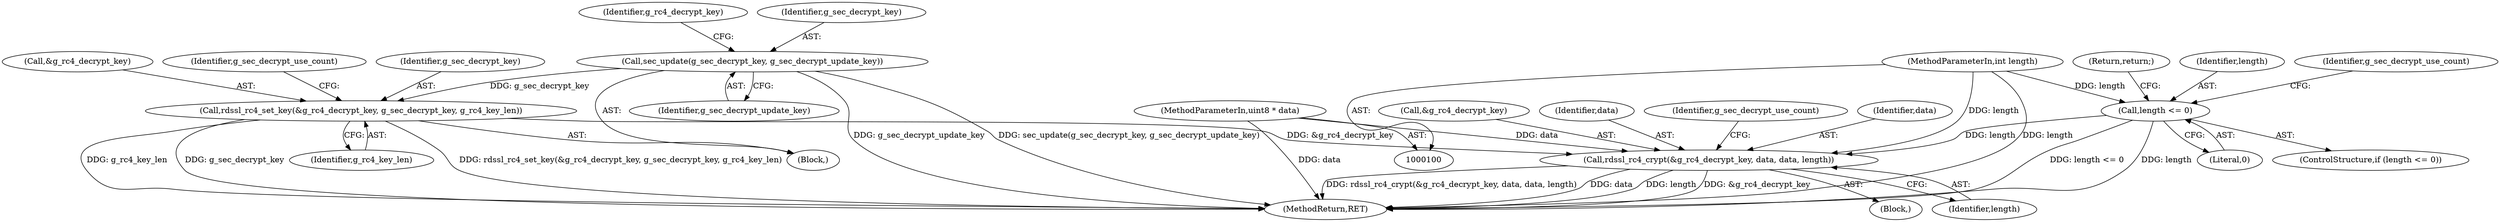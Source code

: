 digraph "0_rdesktop_4dca546d04321a610c1835010b5dad85163b65e1_15@API" {
"1000125" [label="(Call,rdssl_rc4_crypt(&g_rc4_decrypt_key, data, data, length))"];
"1000117" [label="(Call,rdssl_rc4_set_key(&g_rc4_decrypt_key, g_sec_decrypt_key, g_rc4_key_len))"];
"1000114" [label="(Call,sec_update(g_sec_decrypt_key, g_sec_decrypt_update_key))"];
"1000101" [label="(MethodParameterIn,uint8 * data)"];
"1000105" [label="(Call,length <= 0)"];
"1000102" [label="(MethodParameterIn,int length)"];
"1000108" [label="(Return,return;)"];
"1000116" [label="(Identifier,g_sec_decrypt_update_key)"];
"1000105" [label="(Call,length <= 0)"];
"1000114" [label="(Call,sec_update(g_sec_decrypt_key, g_sec_decrypt_update_key))"];
"1000126" [label="(Call,&g_rc4_decrypt_key)"];
"1000118" [label="(Call,&g_rc4_decrypt_key)"];
"1000129" [label="(Identifier,data)"];
"1000107" [label="(Literal,0)"];
"1000102" [label="(MethodParameterIn,int length)"];
"1000106" [label="(Identifier,length)"];
"1000125" [label="(Call,rdssl_rc4_crypt(&g_rc4_decrypt_key, data, data, length))"];
"1000119" [label="(Identifier,g_rc4_decrypt_key)"];
"1000130" [label="(Identifier,length)"];
"1000133" [label="(MethodReturn,RET)"];
"1000101" [label="(MethodParameterIn,uint8 * data)"];
"1000117" [label="(Call,rdssl_rc4_set_key(&g_rc4_decrypt_key, g_sec_decrypt_key, g_rc4_key_len))"];
"1000123" [label="(Identifier,g_sec_decrypt_use_count)"];
"1000104" [label="(ControlStructure,if (length <= 0))"];
"1000115" [label="(Identifier,g_sec_decrypt_key)"];
"1000103" [label="(Block,)"];
"1000111" [label="(Identifier,g_sec_decrypt_use_count)"];
"1000121" [label="(Identifier,g_rc4_key_len)"];
"1000132" [label="(Identifier,g_sec_decrypt_use_count)"];
"1000113" [label="(Block,)"];
"1000128" [label="(Identifier,data)"];
"1000120" [label="(Identifier,g_sec_decrypt_key)"];
"1000125" -> "1000103"  [label="AST: "];
"1000125" -> "1000130"  [label="CFG: "];
"1000126" -> "1000125"  [label="AST: "];
"1000128" -> "1000125"  [label="AST: "];
"1000129" -> "1000125"  [label="AST: "];
"1000130" -> "1000125"  [label="AST: "];
"1000132" -> "1000125"  [label="CFG: "];
"1000125" -> "1000133"  [label="DDG: rdssl_rc4_crypt(&g_rc4_decrypt_key, data, data, length)"];
"1000125" -> "1000133"  [label="DDG: data"];
"1000125" -> "1000133"  [label="DDG: length"];
"1000125" -> "1000133"  [label="DDG: &g_rc4_decrypt_key"];
"1000117" -> "1000125"  [label="DDG: &g_rc4_decrypt_key"];
"1000101" -> "1000125"  [label="DDG: data"];
"1000105" -> "1000125"  [label="DDG: length"];
"1000102" -> "1000125"  [label="DDG: length"];
"1000117" -> "1000113"  [label="AST: "];
"1000117" -> "1000121"  [label="CFG: "];
"1000118" -> "1000117"  [label="AST: "];
"1000120" -> "1000117"  [label="AST: "];
"1000121" -> "1000117"  [label="AST: "];
"1000123" -> "1000117"  [label="CFG: "];
"1000117" -> "1000133"  [label="DDG: rdssl_rc4_set_key(&g_rc4_decrypt_key, g_sec_decrypt_key, g_rc4_key_len)"];
"1000117" -> "1000133"  [label="DDG: g_rc4_key_len"];
"1000117" -> "1000133"  [label="DDG: g_sec_decrypt_key"];
"1000114" -> "1000117"  [label="DDG: g_sec_decrypt_key"];
"1000114" -> "1000113"  [label="AST: "];
"1000114" -> "1000116"  [label="CFG: "];
"1000115" -> "1000114"  [label="AST: "];
"1000116" -> "1000114"  [label="AST: "];
"1000119" -> "1000114"  [label="CFG: "];
"1000114" -> "1000133"  [label="DDG: sec_update(g_sec_decrypt_key, g_sec_decrypt_update_key)"];
"1000114" -> "1000133"  [label="DDG: g_sec_decrypt_update_key"];
"1000101" -> "1000100"  [label="AST: "];
"1000101" -> "1000133"  [label="DDG: data"];
"1000105" -> "1000104"  [label="AST: "];
"1000105" -> "1000107"  [label="CFG: "];
"1000106" -> "1000105"  [label="AST: "];
"1000107" -> "1000105"  [label="AST: "];
"1000108" -> "1000105"  [label="CFG: "];
"1000111" -> "1000105"  [label="CFG: "];
"1000105" -> "1000133"  [label="DDG: length <= 0"];
"1000105" -> "1000133"  [label="DDG: length"];
"1000102" -> "1000105"  [label="DDG: length"];
"1000102" -> "1000100"  [label="AST: "];
"1000102" -> "1000133"  [label="DDG: length"];
}
